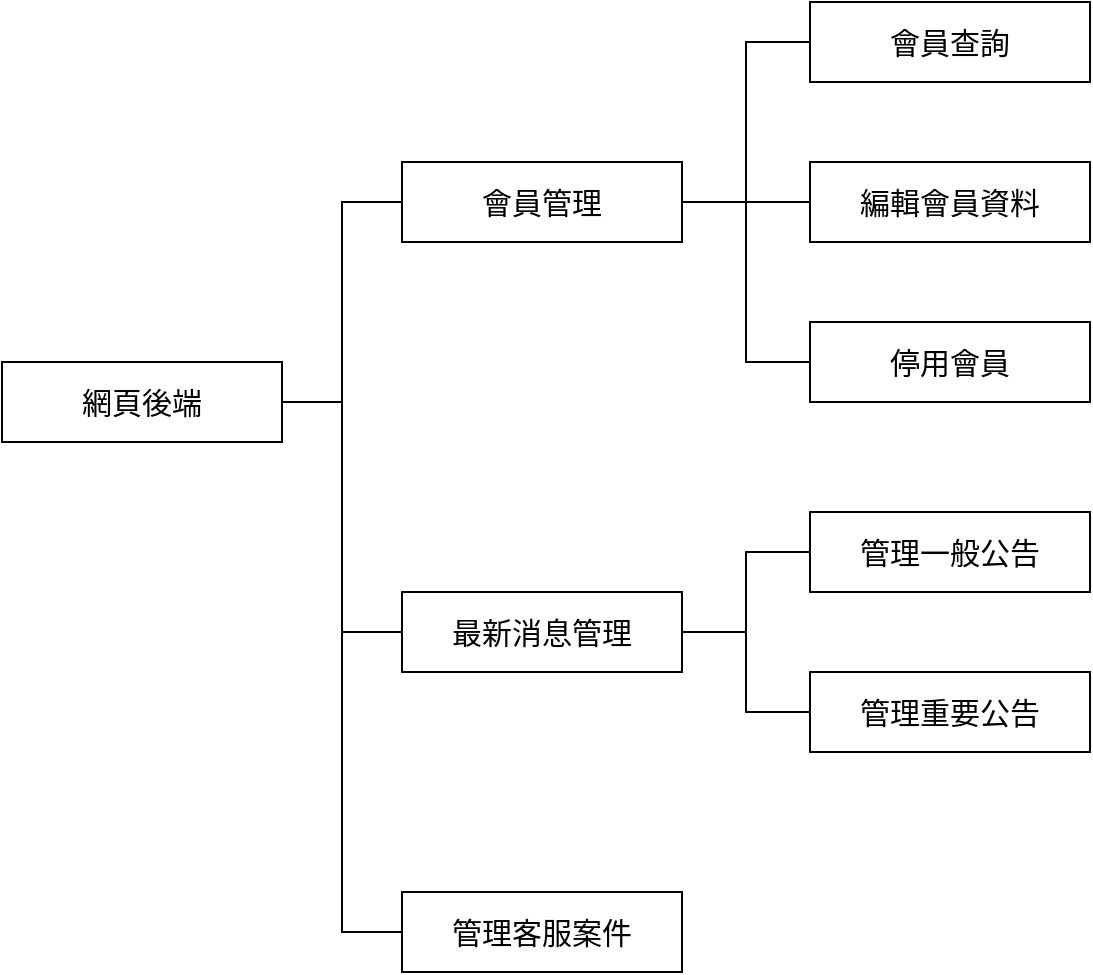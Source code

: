 <mxfile version="21.6.5" type="device">
  <diagram name="Page-1" id="32ckkzt09vxWi3VlrIsG">
    <mxGraphModel dx="1434" dy="844" grid="1" gridSize="10" guides="1" tooltips="1" connect="1" arrows="1" fold="1" page="1" pageScale="1" pageWidth="827" pageHeight="1169" math="0" shadow="0">
      <root>
        <mxCell id="0" />
        <mxCell id="1" parent="0" />
        <mxCell id="GCRPchwakwvYKEL7GSOm-4" style="edgeStyle=orthogonalEdgeStyle;rounded=0;orthogonalLoop=1;jettySize=auto;html=1;endArrow=none;endFill=0;" edge="1" parent="1" source="GCRPchwakwvYKEL7GSOm-2" target="GCRPchwakwvYKEL7GSOm-3">
          <mxGeometry relative="1" as="geometry">
            <Array as="points">
              <mxPoint x="180" y="585" />
              <mxPoint x="180" y="485" />
            </Array>
          </mxGeometry>
        </mxCell>
        <mxCell id="GCRPchwakwvYKEL7GSOm-6" style="edgeStyle=orthogonalEdgeStyle;rounded=0;orthogonalLoop=1;jettySize=auto;html=1;endArrow=none;endFill=0;" edge="1" parent="1" source="GCRPchwakwvYKEL7GSOm-2" target="GCRPchwakwvYKEL7GSOm-5">
          <mxGeometry relative="1" as="geometry">
            <Array as="points">
              <mxPoint x="180" y="585" />
              <mxPoint x="180" y="700" />
            </Array>
          </mxGeometry>
        </mxCell>
        <mxCell id="GCRPchwakwvYKEL7GSOm-19" style="edgeStyle=orthogonalEdgeStyle;rounded=0;orthogonalLoop=1;jettySize=auto;html=1;entryX=0;entryY=0.5;entryDx=0;entryDy=0;endArrow=none;endFill=0;" edge="1" parent="1" source="GCRPchwakwvYKEL7GSOm-2" target="GCRPchwakwvYKEL7GSOm-18">
          <mxGeometry relative="1" as="geometry" />
        </mxCell>
        <mxCell id="GCRPchwakwvYKEL7GSOm-2" value="&lt;font style=&quot;font-size: 15px;&quot;&gt;網頁後端&lt;/font&gt;" style="rounded=0;whiteSpace=wrap;html=1;direction=east;" vertex="1" parent="1">
          <mxGeometry x="10" y="565" width="140" height="40" as="geometry" />
        </mxCell>
        <mxCell id="GCRPchwakwvYKEL7GSOm-8" style="edgeStyle=orthogonalEdgeStyle;rounded=0;orthogonalLoop=1;jettySize=auto;html=1;entryX=0;entryY=0.5;entryDx=0;entryDy=0;endArrow=none;endFill=0;" edge="1" parent="1" source="GCRPchwakwvYKEL7GSOm-3" target="GCRPchwakwvYKEL7GSOm-7">
          <mxGeometry relative="1" as="geometry" />
        </mxCell>
        <mxCell id="GCRPchwakwvYKEL7GSOm-11" style="edgeStyle=orthogonalEdgeStyle;rounded=0;orthogonalLoop=1;jettySize=auto;html=1;entryX=0;entryY=0.5;entryDx=0;entryDy=0;endArrow=none;endFill=0;" edge="1" parent="1" source="GCRPchwakwvYKEL7GSOm-3" target="GCRPchwakwvYKEL7GSOm-9">
          <mxGeometry relative="1" as="geometry" />
        </mxCell>
        <mxCell id="GCRPchwakwvYKEL7GSOm-12" style="edgeStyle=orthogonalEdgeStyle;rounded=0;orthogonalLoop=1;jettySize=auto;html=1;entryX=0;entryY=0.5;entryDx=0;entryDy=0;endArrow=none;endFill=0;" edge="1" parent="1" source="GCRPchwakwvYKEL7GSOm-3" target="GCRPchwakwvYKEL7GSOm-10">
          <mxGeometry relative="1" as="geometry" />
        </mxCell>
        <mxCell id="GCRPchwakwvYKEL7GSOm-3" value="&lt;font style=&quot;font-size: 15px;&quot;&gt;會員管理&lt;/font&gt;" style="rounded=0;whiteSpace=wrap;html=1;direction=east;" vertex="1" parent="1">
          <mxGeometry x="210" y="465" width="140" height="40" as="geometry" />
        </mxCell>
        <mxCell id="GCRPchwakwvYKEL7GSOm-16" style="edgeStyle=orthogonalEdgeStyle;rounded=0;orthogonalLoop=1;jettySize=auto;html=1;entryX=0;entryY=0.5;entryDx=0;entryDy=0;endArrow=none;endFill=0;" edge="1" parent="1" source="GCRPchwakwvYKEL7GSOm-5" target="GCRPchwakwvYKEL7GSOm-14">
          <mxGeometry relative="1" as="geometry" />
        </mxCell>
        <mxCell id="GCRPchwakwvYKEL7GSOm-17" style="edgeStyle=orthogonalEdgeStyle;rounded=0;orthogonalLoop=1;jettySize=auto;html=1;entryX=0;entryY=0.5;entryDx=0;entryDy=0;endArrow=none;endFill=0;" edge="1" parent="1" source="GCRPchwakwvYKEL7GSOm-5" target="GCRPchwakwvYKEL7GSOm-13">
          <mxGeometry relative="1" as="geometry" />
        </mxCell>
        <mxCell id="GCRPchwakwvYKEL7GSOm-5" value="&lt;font style=&quot;font-size: 15px;&quot;&gt;最新消息管理&lt;/font&gt;" style="rounded=0;whiteSpace=wrap;html=1;direction=east;" vertex="1" parent="1">
          <mxGeometry x="210" y="680" width="140" height="40" as="geometry" />
        </mxCell>
        <mxCell id="GCRPchwakwvYKEL7GSOm-7" value="&lt;font style=&quot;font-size: 15px;&quot;&gt;會員查詢&lt;/font&gt;" style="rounded=0;whiteSpace=wrap;html=1;direction=east;" vertex="1" parent="1">
          <mxGeometry x="414" y="385" width="140" height="40" as="geometry" />
        </mxCell>
        <mxCell id="GCRPchwakwvYKEL7GSOm-9" value="&lt;span style=&quot;font-size: 15px;&quot;&gt;編輯會員資料&lt;/span&gt;" style="rounded=0;whiteSpace=wrap;html=1;direction=east;" vertex="1" parent="1">
          <mxGeometry x="414" y="465" width="140" height="40" as="geometry" />
        </mxCell>
        <mxCell id="GCRPchwakwvYKEL7GSOm-10" value="&lt;span style=&quot;font-size: 15px;&quot;&gt;停用會員&lt;/span&gt;" style="rounded=0;whiteSpace=wrap;html=1;direction=east;" vertex="1" parent="1">
          <mxGeometry x="414" y="545" width="140" height="40" as="geometry" />
        </mxCell>
        <mxCell id="GCRPchwakwvYKEL7GSOm-13" value="&lt;font style=&quot;font-size: 15px;&quot;&gt;管理重要公告&lt;/font&gt;" style="rounded=0;whiteSpace=wrap;html=1;direction=east;" vertex="1" parent="1">
          <mxGeometry x="414" y="720" width="140" height="40" as="geometry" />
        </mxCell>
        <mxCell id="GCRPchwakwvYKEL7GSOm-14" value="&lt;font style=&quot;font-size: 15px;&quot;&gt;管理一般公告&lt;/font&gt;" style="rounded=0;whiteSpace=wrap;html=1;direction=east;" vertex="1" parent="1">
          <mxGeometry x="414" y="640" width="140" height="40" as="geometry" />
        </mxCell>
        <mxCell id="GCRPchwakwvYKEL7GSOm-18" value="&lt;font style=&quot;font-size: 15px;&quot;&gt;管理客服案件&lt;/font&gt;" style="rounded=0;whiteSpace=wrap;html=1;direction=east;" vertex="1" parent="1">
          <mxGeometry x="210" y="830" width="140" height="40" as="geometry" />
        </mxCell>
      </root>
    </mxGraphModel>
  </diagram>
</mxfile>

